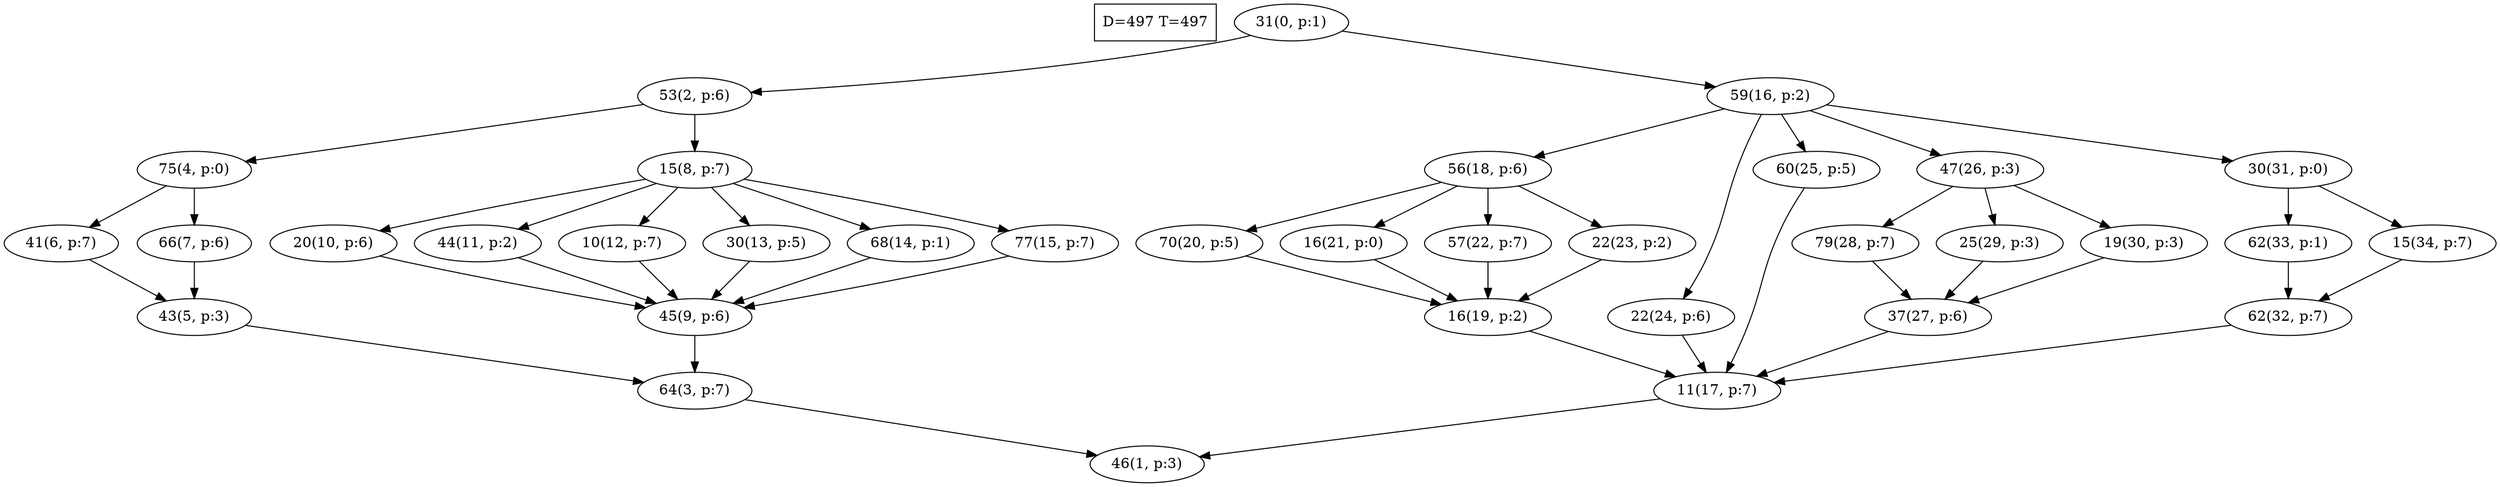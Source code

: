 digraph Task {
i [shape=box, label="D=497 T=497"]; 
0 [label="31(0, p:1)"];
1 [label="46(1, p:3)"];
2 [label="53(2, p:6)"];
3 [label="64(3, p:7)"];
4 [label="75(4, p:0)"];
5 [label="43(5, p:3)"];
6 [label="41(6, p:7)"];
7 [label="66(7, p:6)"];
8 [label="15(8, p:7)"];
9 [label="45(9, p:6)"];
10 [label="20(10, p:6)"];
11 [label="44(11, p:2)"];
12 [label="10(12, p:7)"];
13 [label="30(13, p:5)"];
14 [label="68(14, p:1)"];
15 [label="77(15, p:7)"];
16 [label="59(16, p:2)"];
17 [label="11(17, p:7)"];
18 [label="56(18, p:6)"];
19 [label="16(19, p:2)"];
20 [label="70(20, p:5)"];
21 [label="16(21, p:0)"];
22 [label="57(22, p:7)"];
23 [label="22(23, p:2)"];
24 [label="22(24, p:6)"];
25 [label="60(25, p:5)"];
26 [label="47(26, p:3)"];
27 [label="37(27, p:6)"];
28 [label="79(28, p:7)"];
29 [label="25(29, p:3)"];
30 [label="19(30, p:3)"];
31 [label="30(31, p:0)"];
32 [label="62(32, p:7)"];
33 [label="62(33, p:1)"];
34 [label="15(34, p:7)"];
0 -> 2;
0 -> 16;
2 -> 4;
2 -> 8;
3 -> 1;
4 -> 6;
4 -> 7;
5 -> 3;
6 -> 5;
7 -> 5;
8 -> 10;
8 -> 11;
8 -> 12;
8 -> 13;
8 -> 14;
8 -> 15;
9 -> 3;
10 -> 9;
11 -> 9;
12 -> 9;
13 -> 9;
14 -> 9;
15 -> 9;
16 -> 18;
16 -> 24;
16 -> 25;
16 -> 26;
16 -> 31;
17 -> 1;
18 -> 20;
18 -> 21;
18 -> 22;
18 -> 23;
19 -> 17;
20 -> 19;
21 -> 19;
22 -> 19;
23 -> 19;
24 -> 17;
25 -> 17;
26 -> 28;
26 -> 29;
26 -> 30;
27 -> 17;
28 -> 27;
29 -> 27;
30 -> 27;
31 -> 33;
31 -> 34;
32 -> 17;
33 -> 32;
34 -> 32;
}